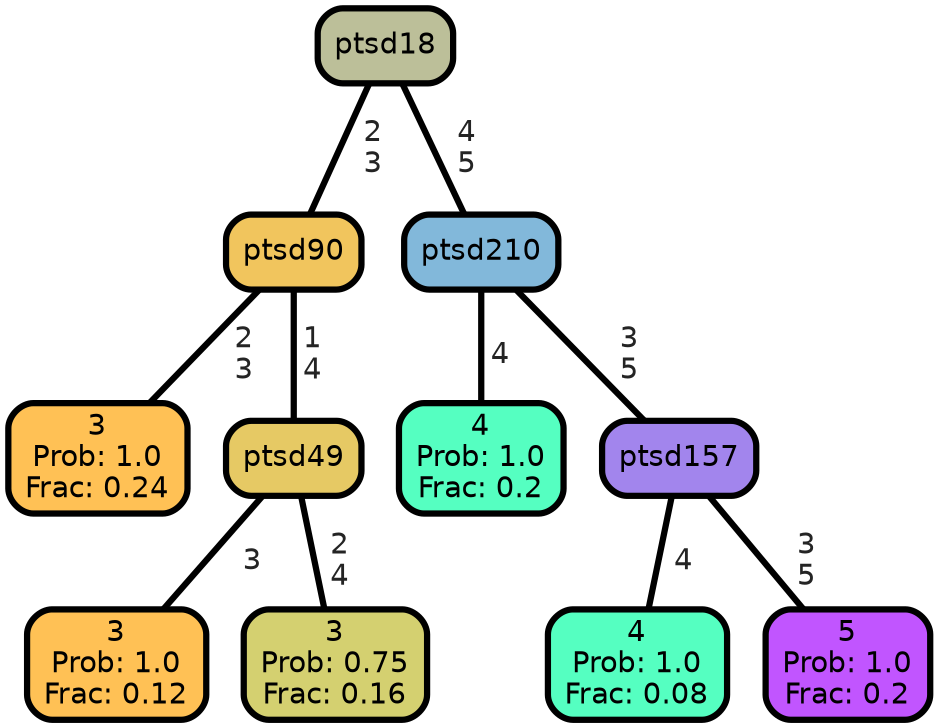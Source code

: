 graph Tree {
node [shape=box, style="filled, rounded",color="black",penwidth="3",fontcolor="black",                 fontname=helvetica] ;
graph [ranksep="0 equally", splines=straight,                 bgcolor=transparent, dpi=200] ;
edge [fontname=helvetica, fontweight=bold,fontcolor=grey14,color=black] ;
0 [label="3
Prob: 1.0
Frac: 0.24", fillcolor="#ffc155"] ;
1 [label="ptsd90", fillcolor="#f1c55d"] ;
2 [label="3
Prob: 1.0
Frac: 0.12", fillcolor="#ffc155"] ;
3 [label="ptsd49", fillcolor="#e6c964"] ;
4 [label="3
Prob: 0.75
Frac: 0.16", fillcolor="#d4d070"] ;
5 [label="ptsd18", fillcolor="#bcbf99"] ;
6 [label="4
Prob: 1.0
Frac: 0.2", fillcolor="#55ffc1"] ;
7 [label="ptsd210", fillcolor="#82b8da"] ;
8 [label="4
Prob: 1.0
Frac: 0.08", fillcolor="#55ffc1"] ;
9 [label="ptsd157", fillcolor="#a285ed"] ;
10 [label="5
Prob: 1.0
Frac: 0.2", fillcolor="#c155ff"] ;
1 -- 0 [label=" 2\n 3",penwidth=3] ;
1 -- 3 [label=" 1\n 4",penwidth=3] ;
3 -- 2 [label=" 3",penwidth=3] ;
3 -- 4 [label=" 2\n 4",penwidth=3] ;
5 -- 1 [label=" 2\n 3",penwidth=3] ;
5 -- 7 [label=" 4\n 5",penwidth=3] ;
7 -- 6 [label=" 4",penwidth=3] ;
7 -- 9 [label=" 3\n 5",penwidth=3] ;
9 -- 8 [label=" 4",penwidth=3] ;
9 -- 10 [label=" 3\n 5",penwidth=3] ;
{rank = same;}}